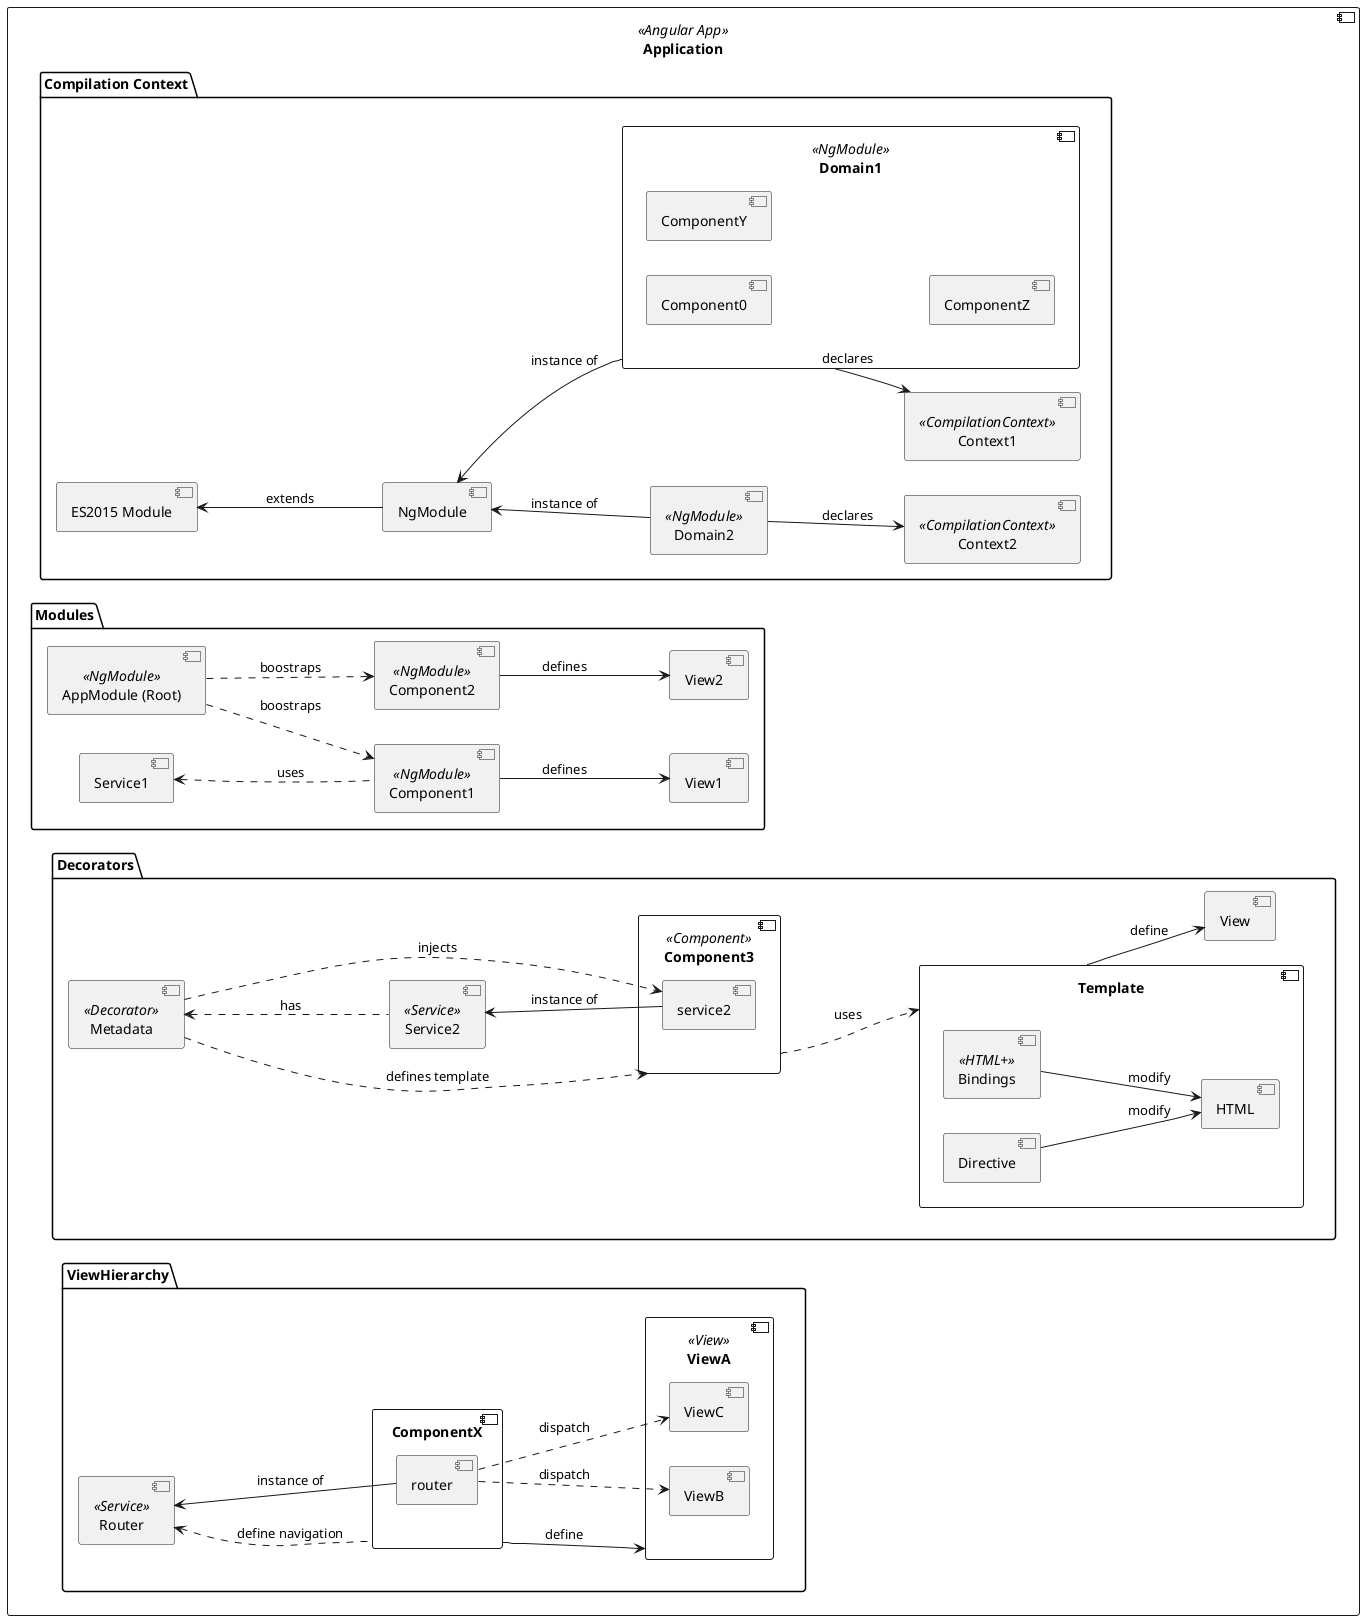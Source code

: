 @startuml

left to right direction

component Application <<Angular App>> {

	package "Compilation Context" as CC {
		[ES2015 Module] <-- [NgModule]: extends

		component Domain1 <<NgModule>> {
			[Component0]
			[ComponentY]
			[ComponentZ]
		}
		component Domain2 <<NgModule>>

		component Context1 <<CompilationContext>>
		component Context2 <<CompilationContext>>
		Domain1 --> [Context1]: declares
		Domain2 --> [Context2]: declares

		[NgModule] <-- Domain1: instance of
		[NgModule] <-- Domain2: instance of
	}

	package Modules {
		[AppModule (Root)] <<NgModule>> as Root

		[Component1] <<NgModule>>
		[Component1] --> [View1]: defines

		[Component2] <<NgModule>>
		[Component2] --> [View2]: defines

		[Root] ..> [Component1]: boostraps
		[Root] ..> [Component2]: boostraps

		[Service1] <.. [Component1]: uses
	}

	package Decorators {
		[Metadata] <<Decorator>>

		component Component3 <<Component>> {
			[service2]
		}

		[Metadata] ..> Component3: defines template

		component Service2 <<Service>>
		[Service2] <-- [service2]: instance of
		[Metadata] <.. Service2: has
		[Metadata] ..> [service2]: injects

		Component3 ..> [Template]: uses

		component Template {
			[HTML]
			[Directive] --> [HTML]: modify
			[Bindings] <<HTML+>>
			[Bindings] --> [HTML]: modify
		}
		Template --> [View]: define

	}

	package ViewHierarchy {
		component ComponentX {
			[router]
		}

		component ViewA <<View>> {
			[ViewB]
			[ViewC]
		}
		ComponentX --> ViewA: define

		[Router] <<Service>>
		[Router] <.. ComponentX: define navigation

		[Router] <-- [router]: instance of
		[router] ..> [ViewC]: dispatch
		[router] ..> [ViewB]: dispatch
	}
}



@enduml
